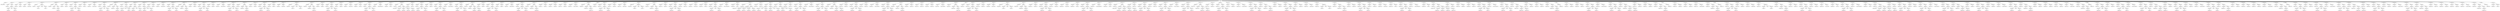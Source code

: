 digraph {
	ordering = out;
	ExpTemp445 -> "Temp445: T35";
	ExpTemp444 -> "Temp444: T191";
	ExpCall35 -> ExpTemp443;
	ExpCall35 -> ExpList35;
	ExpTemp443 -> "Temp443: T190";
	StatMove220 -> ExpTemp442;
	StatMove220 -> ExpCall35;
	ExpTemp442 -> "Temp442: T192";
	ExpConst92 -> "Value92: 44440000";
	ExpTemp441 -> "Temp441: T191";
	ExpTemp440 -> "Temp440: T190";
	ExpTemp439 -> "Temp439: T35";
	ExpTemp438 -> "Temp438: T192";
	ExpTemp437 -> "Temp437: T34";
	ExpList34 -> ExpTemp435;
	ExpCall34 -> ExpTemp434;
	ExpCall34 -> ExpList34;
	ExpTemp434 -> "Temp434: T186";
	StatMove215 -> ExpTemp433;
	StatMove215 -> ExpCall34;
	ExpTemp433 -> "Temp433: T188";
	ExpMem59 -> ExpBinary65;
	ExpConst91 -> "Value91: 12";
	ExpBinary65 -> ExpTemp432;
	ExpBinary65 -> Plus59;
	ExpBinary65 -> ExpConst91;
	ExpTemp432 -> "Temp432: $fp";
	ExpTemp431 -> "Temp431: T187";
	ExpTemp428 -> "Temp428: T188";
	ExpMem58 -> ExpBinary64;
	ExpConst90 -> "Value90: 20";
	ExpTemp427 -> "Temp427: $fp";
	ExpTemp425 -> "Temp425: T33";
	StatMove210 -> ExpTemp424;
	StatMove210 -> ExpTemp425;
	ExpTemp424 -> "Temp424: T185";
	ExpTemp423 -> "Temp423: T183";
	ExpTemp422 -> "Temp422: T182";
	ExpTemp421 -> "Temp421: T181";
	ExpMem57 -> ExpBinary63;
	ExpBinary63 -> ExpTemp419;
	ExpBinary63 -> Plus57;
	ExpBinary63 -> ExpConst89;
	ExpTemp419 -> "Temp419: $fp";
	ExpTemp418 -> "Temp418: T183";
	ExpName33 -> "Label34: List@Delete";
	StatMove207 -> ExpTemp417;
	StatMove207 -> ExpName33;
	ExpMem56 -> ExpBinary62;
	ExpBinary62 -> ExpTemp416;
	ExpBinary62 -> Plus56;
	ExpBinary62 -> ExpConst88;
	ExpTemp416 -> "Temp416: $fp";
	StatMove206 -> ExpTemp415;
	StatMove206 -> ExpMem56;
	ExpTemp415 -> "Temp415: T182";
	ExpTemp413 -> "Temp413: T184";
	ExpBinary61 -> ExpTemp412;
	ExpBinary61 -> Plus55;
	ExpBinary61 -> ExpConst87;
	ExpTemp412 -> "Temp412: $fp";
	ExpTemp414 -> "Temp414: T33";
	ExpTemp411 -> "Temp411: T185";
	StatExp6 -> ExpTemp410;
	ExpTemp410 -> "Temp410: T32";
	ExpTemp409 -> "Temp409: T179";
	StatMove203 -> ExpTemp407;
	StatMove203 -> ExpCall32;
	ExpTemp407 -> "Temp407: T180";
	ExpConst86 -> "Value86: 33300000";
	StatMove202 -> ExpTemp406;
	StatMove202 -> ExpConst86;
	ExpTemp406 -> "Temp406: T179";
	ExpTemp405 -> "Temp405: T178";
	ExpTemp404 -> "Temp404: T32";
	StatMove200 -> ExpTemp403;
	StatMove200 -> ExpTemp404;
	ExpTemp402 -> "Temp402: T31";
	StatMove199 -> ExpTemp401;
	StatMove199 -> ExpTemp402;
	ExpTemp401 -> "Temp401: T177";
	ExpList31 -> ExpTemp400;
	ExpTemp400 -> "Temp400: T175";
	ExpTemp399 -> "Temp399: T174";
	StatMove198 -> ExpTemp398;
	StatMove198 -> ExpCall31;
	ExpTemp398 -> "Temp398: T176";
	ExpMem54 -> ExpBinary60;
	StatMove208 -> ExpTemp418;
	StatMove208 -> ExpMem57;
	ExpConst85 -> "Value85: 12";
	ExpTemp397 -> "Temp397: $fp";
	StatMove197 -> ExpTemp396;
	StatMove197 -> ExpMem54;
	ExpTemp396 -> "Temp396: T175";
	ExpName31 -> "Label32: List@Print";
	ExpTemp395 -> "Temp395: T174";
	ExpTemp394 -> "Temp394: T31";
	ExpTemp393 -> "Temp393: T176";
	ExpBinary59 -> ExpTemp392;
	ExpBinary59 -> Plus53;
	ExpBinary59 -> ExpConst84;
	ExpTemp391 -> "Temp391: T177";
	ExpTemp390 -> "Temp390: T30";
	ExpTemp389 -> "Temp389: T173";
	ExpList30 -> ExpTemp387;
	ExpList30 -> ExpTemp388;
	ExpTemp387 -> "Temp387: T170";
	ExpCall30 -> ExpTemp386;
	ExpCall30 -> ExpList30;
	ExpConst83 -> "Value83: 8";
	ExpBinary58 -> ExpTemp384;
	ExpBinary58 -> Plus52;
	ExpBinary58 -> ExpConst83;
	ExpTemp384 -> "Temp384: $fp";
	ExpTemp383 -> "Temp383: T171";
	ExpName30 -> "Label31: List@Delete";
	ExpCall31 -> ExpTemp399;
	ExpCall31 -> ExpList31;
	StatMove190 -> ExpTemp382;
	StatMove190 -> ExpName30;
	ExpConst82 -> "Value82: 12";
	ExpBinary57 -> ExpTemp381;
	ExpBinary57 -> Plus51;
	ExpBinary57 -> ExpConst82;
	ExpTemp381 -> "Temp381: $fp";
	StatMove189 -> ExpTemp380;
	StatMove189 -> ExpMem51;
	ExpTemp380 -> "Temp380: T170";
	ExpTemp379 -> "Temp379: T30";
	StatMove188 -> ExpTemp378;
	StatMove188 -> ExpTemp379;
	ExpTemp378 -> "Temp378: T172";
	ExpConst81 -> "Value81: 12";
	ExpTemp377 -> "Temp377: $fp";
	StatMove187 -> ExpTemp376;
	StatMove187 -> ExpMem50;
	ExpTemp376 -> "Temp376: T173";
	ExpList29 -> ExpTemp374;
	ExpConst80 -> "Value80: 2220000";
	ExpName29 -> "Label30: print";
	ExpTemp370 -> "Temp370: T166";
	ExpTemp369 -> "Temp369: T29";
	ExpTemp368 -> "Temp368: T168";
	ExpTemp367 -> "Temp367: T28";
	StatMove182 -> ExpTemp366;
	StatMove182 -> ExpTemp367;
	ExpList28 -> ExpTemp365;
	ExpMem55 -> ExpBinary61;
	ExpCall28 -> ExpTemp364;
	ExpCall28 -> ExpList28;
	StatMove89 -> ExpTemp175;
	StatMove89 -> ExpCall13;
	ExpTemp132 -> "Temp132: T79";
	StatMove87 -> ExpTemp173;
	StatMove87 -> ExpName13;
	StatMove41 -> ExpTemp80;
	StatMove41 -> ExpTemp81;
	ExpTemp249 -> "Temp249: T19";
	ExpTemp420 -> "Temp420: T184";
	ExpTemp173 -> "Temp173: T95";
	ExpTemp172 -> "Temp172: T13";
	ExpTemp279 -> "Temp279: T20";
	ExpTemp171 -> "Temp171: T97";
	ExpTemp169 -> "Temp169: T94";
	StatMove168 -> ExpTemp333;
	StatMove168 -> ExpCall26;
	ExpTemp335 -> "Temp335: T151";
	ExpTemp166 -> "Temp166: T93";
	StatMove88 -> ExpTemp174;
	StatMove88 -> ExpConst40;
	StatMove181 -> ExpTemp363;
	StatMove181 -> ExpCall28;
	ExpMem12 -> ExpBinary14;
	ExpConst39 -> "Value39: 12";
	ExpBinary29 -> ExpTemp165;
	ExpBinary29 -> Plus26;
	ExpBinary29 -> ExpConst39;
	StatMove80 -> ExpTemp159;
	StatMove80 -> ExpMem25;
	ExpTemp158 -> "Temp158: T11";
	ExpList11 -> ExpTemp155;
	ExpList11 -> ExpTemp156;
	ExpTemp162 -> "Temp162: T12";
	ExpMem20 -> ExpBinary23;
	ExpCall11 -> ExpTemp154;
	ExpCall11 -> ExpList11;
	StatMove78 -> ExpTemp153;
	StatMove78 -> ExpCall11;
	ExpConst22 -> "Value22: 20";
	ExpTemp152 -> "Temp152: $fp";
	ExpTemp297 -> "Temp297: T140";
	StatMove77 -> ExpTemp151;
	StatMove77 -> ExpMem24;
	ExpTemp242 -> "Temp242: T118";
	ExpConst36 -> "Value36: 12";
	StatMove75 -> ExpTemp148;
	StatMove75 -> ExpMem23;
	StatMove74 -> ExpTemp146;
	StatMove74 -> ExpTemp147;
	ExpTemp57 -> "Temp57: T53";
	ExpMem9 -> ExpBinary10;
	ExpBinary25 -> ExpTemp145;
	ExpBinary25 -> Plus22;
	ExpBinary25 -> ExpConst35;
	ExpTemp263 -> "Temp263: T19";
	ExpConst34 -> "Value34: 28";
	ExpTemp436 -> "Temp436: T189";
	ExpMem14 -> ExpBinary16;
	StatMove122 -> ExpTemp241;
	StatMove122 -> ExpCall18;
	ExpTemp160 -> "Temp160: $fp";
	StatMove139 -> ExpTemp277;
	StatMove139 -> ExpName21;
	ExpConst69 -> "Value69: 4";
	ExpTemp326 -> "Temp326: T26";
	ExpConst84 -> "Value84: 20";
	ExpTemp138 -> "Temp138: T82";
	ExpTemp102 -> "Temp102: T69";
	ExpTemp137 -> "Temp137: T81";
	ExpTemp136 -> "Temp136: T80";
	ExpMem26 -> ExpBinary29;
	ExpCall10 -> ExpTemp135;
	ExpCall10 -> ExpList10;
	StatMove70 -> ExpTemp134;
	StatMove70 -> ExpCall10;
	StatMove105 -> ExpTemp208;
	StatMove105 -> ExpMem30;
	StatMove84 -> ExpTemp166;
	StatMove84 -> ExpCall12;
	StatMove91 -> ExpTemp181;
	StatMove91 -> ExpTemp182;
	ExpTemp134 -> "Temp134: T84";
	ExpConst52 -> "Value52: 20";
	ExpTemp142 -> "Temp142: $fp";
	ExpBinary34 -> ExpTemp209;
	ExpBinary34 -> Plus30;
	ExpBinary34 -> ExpConst49;
	StatMove95 -> ExpTemp188;
	StatMove95 -> ExpTemp189;
	StatMove69 -> ExpTemp133;
	StatMove69 -> ExpConst32;
	ExpTemp133 -> "Temp133: T83";
	StatMove68 -> ExpTemp132;
	StatMove68 -> ExpName10;
	ExpTemp5 -> "Temp5: T37";
	ExpTemp430 -> "Temp430: T186";
	ExpMem24 -> ExpBinary27;
	ExpTemp329 -> "Temp329: T151";
	ExpConst31 -> "Value31: 28";
	ExpConst30 -> "Value30: 39";
	ExpTemp128 -> "Temp128: T82";
	ExpTemp167 -> "Temp167: T91";
	ExpTemp127 -> "Temp127: T10";
	ExpTemp23 -> "Temp23: $fp";
	StatMove64 -> ExpTemp126;
	StatMove64 -> ExpTemp127;
	ExpList33 -> ExpTemp422;
	ExpList33 -> ExpTemp423;
	ExpCall29 -> ExpTemp373;
	ExpCall29 -> ExpList29;
	StatMove16 -> ExpTemp30;
	StatMove16 -> ExpMem6;
	ExpMem18 -> ExpBinary21;
	ExpTemp131 -> "Temp131: $fp";
	StatMove6 -> ExpTemp11;
	StatMove6 -> ExpMem1;
	StatMove63 -> ExpTemp124;
	StatMove63 -> ExpMem18;
	StatMove214 -> ExpTemp431;
	StatMove214 -> ExpMem59;
	StatMove133 -> ExpTemp264;
	StatMove133 -> ExpTemp265;
	ExpName11 -> "Label12: List@Insert";
	ExpTemp46 -> "Temp46: T49";
	ExpTemp124 -> "Temp124: T85";
	StatMove116 -> ExpTemp230;
	StatMove116 -> ExpCall17;
	StatMove175 -> ExpTemp350;
	StatMove175 -> ExpCall27;
	StatMove219 -> ExpTemp441;
	StatMove219 -> ExpConst92;
	ExpBinary17 -> ExpTemp94;
	ExpBinary17 -> Plus15;
	ExpBinary17 -> ExpConst22;
	StatMove1 -> ExpTemp2;
	StatMove1 -> ExpTemp3;
	ExpTemp385 -> "Temp385: T172";
	StatMove183 -> ExpTemp368;
	StatMove183 -> ExpTemp369;
	ExpTemp122 -> "Temp122: T78";
	ExpConst40 -> "Value40: 10000000";
	ExpTemp119 -> "Temp119: T77";
	StatMove60 -> ExpTemp118;
	StatMove60 -> ExpBinary20;
	ExpTemp159 -> "Temp159: T94";
	ExpBinary48 -> ExpConst68;
	ExpBinary48 -> Times5;
	ExpBinary48 -> ExpConst69;
	ExpTemp118 -> "Temp118: T76";
	ExpMem52 -> ExpBinary58;
	StatMove59 -> ExpTemp117;
	StatMove59 -> ExpName9;
	ExpTemp244 -> "Temp244: T121";
	ExpTemp117 -> "Temp117: T75";
	ExpMem3 -> ExpBinary4;
	ExpTemp245 -> "Temp245: T18";
	StatMove151 -> ExpTemp304;
	StatMove151 -> ExpTemp305;
	ExpTemp116 -> "Temp116: T9";
	ExpTemp375 -> "Temp375: T29";
	ExpTemp87 -> "Temp87: T66";
	StatMove157 -> ExpTemp316;
	StatMove157 -> ExpName25;
	ExpTemp115 -> "Temp115: T77";
	ExpMem17 -> ExpBinary19;
	ExpCall1 -> ExpTemp19;
	ExpCall1 -> ExpList1;
	StatMove126 -> ExpTemp250;
	StatMove126 -> ExpConst58;
	ExpBinary19 -> ExpTemp114;
	ExpBinary19 -> Plus17;
	ExpBinary19 -> ExpConst25;
	ExpTemp114 -> "Temp114: $fp";
	ExpTemp45 -> "Temp45: T48";
	StatMove57 -> ExpTemp113;
	StatMove57 -> ExpMem17;
	ExpTemp315 -> "Temp315: T25";
	StatMove213 -> ExpTemp430;
	StatMove213 -> ExpName34;
	ExpTemp113 -> "Temp113: T78";
	ExpTemp92 -> "Temp92: T6";
	ExpTemp111 -> "Temp111: T73";
	ExpCall8 -> ExpTemp110;
	ExpCall8 -> ExpList8;
	ExpTemp429 -> "Temp429: T34";
	ExpTemp54 -> "Temp54: T53";
	ExpName9 -> "Label10: malloc";
	StatMove10 -> ExpTemp18;
	StatMove10 -> ExpCall1;
	ExpTemp110 -> "Temp110: T72";
	StatMove56 -> ExpTemp109;
	StatMove56 -> ExpCall8;
	StatMove53 -> ExpTemp105;
	StatMove53 -> ExpTemp106;
	StatMove52 -> ExpTemp103;
	StatMove52 -> ExpTemp104;
	ExpCall7 -> ExpTemp101;
	ExpCall7 -> ExpList7;
	ExpConst25 -> "Value25: 28";
	ExpConst38 -> "Value38: 20";
	ExpTemp101 -> "Temp101: T68";
	ExpTemp281 -> "Temp281: T133";
	ExpMem21 -> ExpBinary24;
	StatMove154 -> ExpTemp308;
	StatMove154 -> ExpCall24;
	ExpConst23 -> "Value23: 12";
	ExpTemp98 -> "Temp98: T69";
	ExpName7 -> "Label8: List@Print";
	StatMove49 -> ExpTemp97;
	StatMove49 -> ExpName7;
	ExpName6 -> "Label7: List@Insert";
	ExpCall4 -> ExpTemp56;
	ExpCall4 -> ExpList4;
	StatExp2 -> ExpTemp283;
	ExpTemp95 -> "Temp95: T70";
	ExpTemp51 -> "Temp51: T54";
	ExpTemp373 -> "Temp373: T166";
	ExpTemp39 -> "Temp39: T50";
	StatMove38 -> ExpTemp70;
	StatMove38 -> ExpCall5;
	ExpMem15 -> ExpBinary17;
	StatMove47 -> ExpTemp93;
	StatMove47 -> ExpMem15;
	ExpTemp388 -> "Temp388: T171";
	StatMove46 -> ExpTemp91;
	StatMove46 -> ExpTemp92;
	ExpMem41 -> ExpBinary46;
	ExpTemp104 -> "Temp104: T7";
	ExpTemp154 -> "Temp154: T86";
	StatMove107 -> ExpTemp212;
	StatMove107 -> ExpMem31;
	ExpTemp91 -> "Temp91: T67";
	StatMove66 -> ExpTemp129;
	StatMove66 -> ExpConst30;
	StatMove195 -> ExpTemp393;
	StatMove195 -> ExpTemp394;
	ExpTemp103 -> "Temp103: T71";
	ExpCall6 -> ExpTemp88;
	ExpCall6 -> ExpList6;
	ExpTemp88 -> "Temp88: T63";
	ExpBinary16 -> ExpTemp86;
	ExpBinary16 -> Plus14;
	ExpBinary16 -> ExpConst21;
	ExpTemp53 -> "Temp53: T52";
	ExpList12 -> ExpTemp168;
	ExpTemp278 -> "Temp278: T134";
	ExpConst67 -> "Value67: 28";
	ExpTemp85 -> "Temp85: T65";
	StatMove43 -> ExpTemp84;
	StatMove43 -> ExpName6;
	ExpTemp146 -> "Temp146: T89";
	ExpTemp84 -> "Temp84: T63";
	ExpBinary52 -> ExpTemp346;
	ExpBinary52 -> Plus46;
	ExpBinary52 -> ExpConst76;
	ExpTemp157 -> "Temp157: T90";
	ExpTemp38 -> "Temp38: $fp";
	ExpTemp69 -> "Temp69: T60";
	ExpConst88 -> "Value88: 12";
	StatMove97 -> ExpTemp192;
	StatMove97 -> ExpTemp193;
	ExpTemp1 -> "Temp1: $fp";
	ExpBinary4 -> ExpTemp23;
	ExpBinary4 -> Plus3;
	ExpBinary4 -> ExpConst5;
	ExpBinary51 -> ExpTemp342;
	ExpBinary51 -> Plus45;
	ExpBinary51 -> ExpConst75;
	ExpBinary11 -> ExpConst12;
	ExpBinary11 -> Times1;
	ExpBinary11 -> ExpConst13;
	ExpTemp9 -> "Temp9: T39";
	ExpTemp295 -> "Temp295: T137";
	StatMove177 -> ExpTemp356;
	StatMove177 -> ExpMem48;
	ExpTemp164 -> "Temp164: T92";
	StatMove29 -> ExpTemp55;
	StatMove29 -> ExpCall4;
	ExpCall12 -> ExpTemp167;
	ExpCall12 -> ExpList12;
	StatMove17 -> ExpTemp32;
	StatMove17 -> ExpCall2;
	ExpConst21 -> "Value21: 28";
	ExpTemp22 -> "Temp22: T1";
	ExpTemp354 -> "Temp354: T161";
	ExpTemp49 -> "Temp49: T55";
	ExpTemp300 -> "Temp300: T142";
	ExpName2 -> "Label3: List@Init";
	ExpTemp29 -> "Temp29: T44";
	ExpTemp89 -> "Temp89: T64";
	ExpList4 -> ExpTemp57;
	ExpCall9 -> ExpTemp120;
	ExpCall9 -> ExpList9;
	ExpTemp47 -> "Temp47: T51";
	ExpTemp26 -> "Temp26: $fp";
	ExpConst70 -> "Value70: 20";
	StatMove13 -> ExpTemp25;
	StatMove13 -> ExpMem5;
	ExpMem50 -> ExpBinary56;
	ExpTemp125 -> "Temp125: $fp";
	ExpMem49 -> ExpBinary55;
	StatMove27 -> ExpTemp53;
	StatMove27 -> ExpName4;
	StatMove18 -> ExpTemp35;
	StatMove18 -> ExpTemp36;
	ExpTemp121 -> "Temp121: T76";
	StatMove37 -> ExpTemp69;
	StatMove37 -> ExpConst18;
	ExpTemp408 -> "Temp408: T178";
	ExpTemp126 -> "Temp126: T84";
	ExpTemp20 -> "Temp20: T41";
	ExpTemp81 -> "Temp81: T6";
	ExpConst76 -> "Value76: 12";
	ExpConst8 -> "Value8: 12";
	ExpBinary15 -> ExpTemp83;
	ExpBinary15 -> Plus13;
	ExpBinary15 -> ExpConst20;
	ExpConst79 -> "Value79: 12";
	StatMove90 -> ExpTemp179;
	StatMove90 -> ExpMem27;
	ExpTemp36 -> "Temp36: T2";
	ExpMem0 -> ExpBinary0;
	StatMove146 -> ExpTemp291;
	StatMove146 -> ExpMem41;
	ExpName10 -> "Label11: Element@Init";
	StatMove62 -> ExpTemp122;
	StatMove62 -> ExpTemp123;
	ExpTemp155 -> "Temp155: T87";
	ExpTemp99 -> "Temp99: $fp";
	ExpTemp304 -> "Temp304: T145";
	StatMove3 -> ExpTemp5;
	StatMove3 -> ExpBinary1;
	ExpTemp382 -> "Temp382: T169";
	ExpBinary2 -> ExpTemp12;
	ExpBinary2 -> Plus1;
	ExpBinary2 -> ExpConst3;
	ExpTemp72 -> "Temp72: T57";
	ExpBinary60 -> ExpTemp397;
	ExpBinary60 -> Plus54;
	ExpBinary60 -> ExpConst85;
	ExpTemp238 -> "Temp238: T18";
	ExpTemp11 -> "Temp11: T43";
	StatMove184 -> ExpTemp370;
	StatMove184 -> ExpName29;
	ExpList8 -> ExpTemp111;
	ExpTemp226 -> "Temp226: T17";
	StatMove15 -> ExpTemp29;
	StatMove15 -> ExpName2;
	ExpBinary41 -> ExpTemp247;
	ExpBinary41 -> Plus36;
	ExpBinary41 -> ExpConst57;
	ExpTemp75 -> "Temp75: T60";
	ExpConst33 -> "Value33: 8";
	ExpTemp6 -> "Temp6: T38";
	ExpTemp168 -> "Temp168: T92";
	StatMove82 -> ExpTemp163;
	StatMove82 -> ExpName12;
	ExpConst19 -> "Value19: 12";
	ExpBinary6 -> ExpTemp26;
	ExpBinary6 -> Plus5;
	ExpBinary6 -> ExpConst7;
	ExpTemp4 -> "Temp4: T36";
	StatMove65 -> ExpTemp128;
	StatMove65 -> ExpConst29;
	StatMove109 -> ExpTemp215;
	StatMove109 -> ExpMem32;
	StatMove7 -> ExpTemp13;
	StatMove7 -> ExpTemp14;
	StatMove83 -> ExpTemp164;
	StatMove83 -> ExpMem26;
	ExpTemp7 -> "Temp7: T36";
	ExpTemp43 -> "Temp43: $fp";
	ExpTemp243 -> "Temp243: T119";
	ExpBinary23 -> ExpTemp142;
	ExpBinary23 -> Plus20;
	ExpBinary23 -> ExpConst33;
	StatMove76 -> ExpTemp150;
	StatMove76 -> ExpName11;
	ExpTemp316 -> "Temp316: T146";
	StatList0 -> StatLabel0;
	StatList0 -> StatMove0;
	StatList0 -> StatMove1;
	StatList0 -> StatMove2;
	StatList0 -> StatMove3;
	StatList0 -> StatMove4;
	StatList0 -> StatMove5;
	StatList0 -> StatMove6;
	StatList0 -> StatMove7;
	StatList0 -> StatMove8;
	StatList0 -> StatMove9;
	StatList0 -> StatMove10;
	StatList0 -> StatMove11;
	StatList0 -> StatMove12;
	StatList0 -> StatMove13;
	StatList0 -> StatMove14;
	StatList0 -> StatMove15;
	StatList0 -> StatMove16;
	StatList0 -> StatMove17;
	StatList0 -> StatMove18;
	StatList0 -> StatMove19;
	StatList0 -> StatMove20;
	StatList0 -> StatMove21;
	StatList0 -> StatMove22;
	StatList0 -> StatMove23;
	StatList0 -> StatMove24;
	StatList0 -> StatMove25;
	StatList0 -> StatMove26;
	StatList0 -> StatMove27;
	StatList0 -> StatMove28;
	StatList0 -> StatMove29;
	StatList0 -> StatMove30;
	StatList0 -> StatMove31;
	StatList0 -> StatMove32;
	StatList0 -> StatMove33;
	StatList0 -> StatMove34;
	StatList0 -> StatMove35;
	StatList0 -> StatMove36;
	StatList0 -> StatMove37;
	StatList0 -> StatMove38;
	StatList0 -> StatMove39;
	StatList0 -> StatMove40;
	StatList0 -> StatMove41;
	StatList0 -> StatMove42;
	StatList0 -> StatMove43;
	StatList0 -> StatMove44;
	StatList0 -> StatMove45;
	StatList0 -> StatMove46;
	StatList0 -> StatMove47;
	StatList0 -> StatMove48;
	StatList0 -> StatMove49;
	StatList0 -> StatMove50;
	StatList0 -> StatMove51;
	StatList0 -> StatMove52;
	StatList0 -> StatMove53;
	StatList0 -> StatMove54;
	StatList0 -> StatMove55;
	StatList0 -> StatMove56;
	StatList0 -> StatExp0;
	StatList0 -> StatMove57;
	StatList0 -> StatMove58;
	StatList0 -> StatMove59;
	StatList0 -> StatMove60;
	StatList0 -> StatMove61;
	StatList0 -> StatMove62;
	StatList0 -> StatMove63;
	StatList0 -> StatMove64;
	StatList0 -> StatMove65;
	StatList0 -> StatMove66;
	StatList0 -> StatMove67;
	StatList0 -> StatMove68;
	StatList0 -> StatMove69;
	StatList0 -> StatMove70;
	StatList0 -> StatMove71;
	StatList0 -> StatMove72;
	StatList0 -> StatMove73;
	StatList0 -> StatMove74;
	StatList0 -> StatMove75;
	StatList0 -> StatMove76;
	StatList0 -> StatMove77;
	StatList0 -> StatMove78;
	StatList0 -> StatMove79;
	StatList0 -> StatMove80;
	StatList0 -> StatMove81;
	StatList0 -> StatMove82;
	StatList0 -> StatMove83;
	StatList0 -> StatMove84;
	StatList0 -> StatMove85;
	StatList0 -> StatMove86;
	StatList0 -> StatMove87;
	StatList0 -> StatMove88;
	StatList0 -> StatMove89;
	StatList0 -> StatExp1;
	StatList0 -> StatMove90;
	StatList0 -> StatMove91;
	StatList0 -> StatMove92;
	StatList0 -> StatMove93;
	StatList0 -> StatMove94;
	StatList0 -> StatMove95;
	StatList0 -> StatMove96;
	StatList0 -> StatMove97;
	StatList0 -> StatMove98;
	StatList0 -> StatMove99;
	StatList0 -> StatMove100;
	StatList0 -> StatMove101;
	StatList0 -> StatMove102;
	StatList0 -> StatMove103;
	StatList0 -> StatMove104;
	StatList0 -> StatMove105;
	StatList0 -> StatMove106;
	StatList0 -> StatMove107;
	StatList0 -> StatMove108;
	StatList0 -> StatMove109;
	StatList0 -> StatMove110;
	StatList0 -> StatMove111;
	StatList0 -> StatMove112;
	StatList0 -> StatMove113;
	StatList0 -> StatMove114;
	StatList0 -> StatMove115;
	StatList0 -> StatMove116;
	StatList0 -> StatMove117;
	StatList0 -> StatMove118;
	StatList0 -> StatMove119;
	StatList0 -> StatMove120;
	StatList0 -> StatMove121;
	StatList0 -> StatMove122;
	StatList0 -> StatMove123;
	StatList0 -> StatMove124;
	StatList0 -> StatMove125;
	StatList0 -> StatMove126;
	StatList0 -> StatMove127;
	StatList0 -> StatMove128;
	StatList0 -> StatMove129;
	StatList0 -> StatMove130;
	StatList0 -> StatMove131;
	StatList0 -> StatMove132;
	StatList0 -> StatMove133;
	StatList0 -> StatMove134;
	StatList0 -> StatMove135;
	StatList0 -> StatMove136;
	StatList0 -> StatMove137;
	StatList0 -> StatMove138;
	StatList0 -> StatMove139;
	StatList0 -> StatMove140;
	StatList0 -> StatMove141;
	StatList0 -> StatExp2;
	StatList0 -> StatMove142;
	StatList0 -> StatMove143;
	StatList0 -> StatMove144;
	StatList0 -> StatMove145;
	StatList0 -> StatMove146;
	StatList0 -> StatMove147;
	StatList0 -> StatMove148;
	StatList0 -> StatMove149;
	StatList0 -> StatMove150;
	StatList0 -> StatExp3;
	StatList0 -> StatMove151;
	StatList0 -> StatMove152;
	StatList0 -> StatMove153;
	StatList0 -> StatMove154;
	StatList0 -> StatExp4;
	StatList0 -> StatMove155;
	StatList0 -> StatMove156;
	StatList0 -> StatMove157;
	StatList0 -> StatMove158;
	StatList0 -> StatMove159;
	StatList0 -> StatMove160;
	StatList0 -> StatMove161;
	StatList0 -> StatMove162;
	StatList0 -> StatMove163;
	StatList0 -> StatMove164;
	StatList0 -> StatMove165;
	StatList0 -> StatMove166;
	StatList0 -> StatMove167;
	StatList0 -> StatMove168;
	StatList0 -> StatMove169;
	StatList0 -> StatMove170;
	StatList0 -> StatMove171;
	StatList0 -> StatMove172;
	StatList0 -> StatMove173;
	StatList0 -> StatMove174;
	StatList0 -> StatMove175;
	StatList0 -> StatMove176;
	StatList0 -> StatMove177;
	StatList0 -> StatMove178;
	StatList0 -> StatMove179;
	StatList0 -> StatMove180;
	StatList0 -> StatMove181;
	StatList0 -> StatMove182;
	StatList0 -> StatMove183;
	StatList0 -> StatMove184;
	StatList0 -> StatMove185;
	StatList0 -> StatMove186;
	StatList0 -> StatExp5;
	StatList0 -> StatMove187;
	StatList0 -> StatMove188;
	StatList0 -> StatMove189;
	StatList0 -> StatMove190;
	StatList0 -> StatMove191;
	StatList0 -> StatMove192;
	StatList0 -> StatMove193;
	StatList0 -> StatMove194;
	StatList0 -> StatMove195;
	StatList0 -> StatMove196;
	StatList0 -> StatMove197;
	StatList0 -> StatMove198;
	StatList0 -> StatMove199;
	StatList0 -> StatMove200;
	StatList0 -> StatMove201;
	StatList0 -> StatMove202;
	StatList0 -> StatMove203;
	StatList0 -> StatExp6;
	StatList0 -> StatMove204;
	StatList0 -> StatMove205;
	StatList0 -> StatMove206;
	StatList0 -> StatMove207;
	StatList0 -> StatMove208;
	StatList0 -> StatMove209;
	StatList0 -> StatMove210;
	StatList0 -> StatMove211;
	StatList0 -> StatMove212;
	StatList0 -> StatMove213;
	StatList0 -> StatMove214;
	StatList0 -> StatMove215;
	StatList0 -> StatMove216;
	StatList0 -> StatMove217;
	StatList0 -> StatMove218;
	StatList0 -> StatMove219;
	StatList0 -> StatMove220;
	StatList0 -> StatExp7;
	StatList0 -> StatMove221;
	StatMove98 -> ExpTemp194;
	StatMove98 -> ExpConst45;
	ExpConst11 -> "Value11: 28";
	ExpTemp289 -> "Temp289: $fp";
	StatMove123 -> ExpTemp244;
	StatMove123 -> ExpTemp245;
	StatMove0 -> ExpTemp0;
	StatMove0 -> ExpMem0;
	ExpName19 -> "Label20: Element@Init";
	ExpTemp265 -> "Temp265: T21";
	ExpBinary22 -> ExpTemp131;
	ExpBinary22 -> Plus19;
	ExpBinary22 -> ExpConst31;
	ExpMem44 -> ExpBinary50;
	ExpTemp33 -> "Temp33: T44";
	ExpMem2 -> ExpBinary3;
	ExpConst0 -> "Value0: 16";
	StatMove186 -> ExpTemp372;
	StatMove186 -> ExpCall29;
	ExpName8 -> "Label9: print";
	ExpTemp178 -> "Temp178: T13";
	ExpTemp205 -> "Temp205: T106";
	ExpTemp203 -> "Temp203: T104";
	ExpTemp211 -> "Temp211: T16";
	ExpName17 -> "Label18: List@Print";
	ExpTemp229 -> "Temp229: $fp";
	StatMove205 -> ExpTemp413;
	StatMove205 -> ExpTemp414;
	ExpMem45 -> ExpBinary51;
	ExpTemp151 -> "Temp151: T88";
	ExpBinary13 -> ExpTemp67;
	ExpBinary13 -> Plus11;
	ExpBinary13 -> ExpConst17;
	ExpTemp2 -> "Temp2: T38";
	ExpTemp10 -> "Temp10: T0";
	ExpTemp149 -> "Temp149: $fp";
	ExpMem10 -> ExpBinary12;
	ExpTemp235 -> "Temp235: T121";
	ExpBinary1 -> ExpConst1;
	ExpBinary1 -> Times0;
	ExpBinary1 -> ExpConst2;
	ExpTemp446 -> "Temp446: $rv";
	ExpTemp32 -> "Temp32: T46";
	ExpCall33 -> ExpTemp421;
	ExpCall33 -> ExpList33;
	ExpTemp145 -> "Temp145: $fp";
	ExpTemp358 -> "Temp358: T164";
	StatMove31 -> ExpTemp60;
	StatMove31 -> ExpMem10;
	ExpConst1 -> "Value1: 3";
	StatMove4 -> ExpTemp6;
	StatMove4 -> ExpCall0;
	ExpMem53 -> ExpBinary59;
	ExpTemp204 -> "Temp204: T105";
	ExpConst5 -> "Value5: 12";
	StatMove55 -> ExpTemp108;
	StatMove55 -> ExpConst24;
	ExpTemp313 -> "Temp313: $fp";
	ExpBinary27 -> ExpTemp152;
	ExpBinary27 -> Plus24;
	ExpBinary27 -> ExpConst37;
	ExpTemp188 -> "Temp188: T101";
	ExpTemp330 -> "Temp330: $fp";
	ExpTemp314 -> "Temp314: T148";
	ExpList23 -> ExpTemp302;
	ExpBinary9 -> ExpTemp43;
	ExpBinary9 -> Plus8;
	ExpBinary9 -> ExpConst10;
	ExpTemp130 -> "Temp130: T80";
	ExpConst61 -> "Value61: 0";
	ExpConst28 -> "Value28: 20";
	ExpTemp109 -> "Temp109: T74";
	StatMove193 -> ExpTemp389;
	StatMove193 -> ExpTemp390;
	ExpTemp18 -> "Temp18: T42";
	ExpTemp8 -> "Temp8: T37";
	StatMove14 -> ExpTemp27;
	StatMove14 -> ExpTemp28;
	StatMove191 -> ExpTemp383;
	StatMove191 -> ExpMem52;
	ExpCall0 -> ExpTemp7;
	ExpCall0 -> ExpList0;
	ExpConst7 -> "Value7: 20";
	ExpTemp19 -> "Temp19: T40";
	ExpTemp83 -> "Temp83: $fp";
	ExpTemp364 -> "Temp364: T162";
	ExpTemp161 -> "Temp161: T93";
	ExpTemp214 -> "Temp214: T109";
	ExpTemp12 -> "Temp12: $fp";
	ExpList22 -> ExpTemp295;
	ExpList22 -> ExpTemp296;
	ExpTemp221 -> "Temp221: T113";
	ExpName32 -> "Label33: print";
	ExpTemp35 -> "Temp35: T47";
	StatMove23 -> ExpTemp44;
	StatMove23 -> ExpCall3;
	ExpTemp435 -> "Temp435: T187";
	ExpTemp236 -> "Temp236: $fp";
	StatMove45 -> ExpTemp87;
	StatMove45 -> ExpCall6;
	ExpBinary30 -> ExpTemp180;
	ExpBinary30 -> Plus27;
	ExpBinary30 -> ExpConst41;
	StatMove140 -> ExpTemp278;
	StatMove140 -> ExpTemp279;
	ExpList0 -> ExpTemp8;
	StatMove217 -> ExpTemp438;
	StatMove217 -> ExpTemp439;
	ExpTemp62 -> "Temp62: T61";
	ExpTemp248 -> "Temp248: T127";
	ExpTemp14 -> "Temp14: T1";
	StatMove221 -> ExpTemp446;
	StatMove221 -> ExpConst93;
	ExpTemp417 -> "Temp417: T181";
	ExpTemp76 -> "Temp76: T62";
	ExpList35 -> ExpTemp444;
	ExpBinary18 -> ExpTemp99;
	ExpBinary18 -> Plus16;
	ExpBinary18 -> ExpConst23;
	ExpTemp209 -> "Temp209: $fp";
	ExpTemp259 -> "Temp259: T124";
	ExpBinary43 -> ExpTemp269;
	ExpBinary43 -> Plus38;
	ExpBinary43 -> ExpConst62;
	StatMove147 -> ExpTemp293;
	StatMove147 -> ExpCall22;
	ExpTemp94 -> "Temp94: $fp";
	ExpCall26 -> ExpTemp334;
	ExpCall26 -> ExpList26;
	ExpTemp73 -> "Temp73: T58";
	StatMove192 -> ExpTemp385;
	StatMove192 -> ExpCall30;
	ExpConst10 -> "Value10: 12";
	ExpTemp190 -> "Temp190: T108";
	StatMove212 -> ExpTemp428;
	StatMove212 -> ExpTemp429;
	ExpMem46 -> ExpBinary52;
	ExpTemp86 -> "Temp86: $fp";
	ExpTemp79 -> "Temp79: $fp";
	ExpMem22 -> ExpBinary25;
	ExpMem5 -> ExpBinary6;
	ExpMem16 -> ExpBinary18;
	ExpTemp30 -> "Temp30: T45";
	ExpTemp17 -> "Temp17: $fp";
	ExpConst3 -> "Value3: 20";
	ExpList2 -> ExpTemp34;
	ExpConst14 -> "Value14: 20";
	ExpTemp283 -> "Temp283: T21";
	ExpBinary49 -> ExpTemp324;
	ExpBinary49 -> Plus43;
	ExpBinary49 -> ExpConst70;
	ExpTemp58 -> "Temp58: T55";
	StatMove108 -> ExpTemp214;
	StatMove108 -> ExpName16;
	ExpMem1 -> ExpBinary2;
	ExpConst42 -> "Value42: 3";
	StatMove9 -> ExpTemp16;
	StatMove9 -> ExpMem2;
	ExpTemp48 -> "Temp48: T3";
	ExpConst65 -> "Value65: 24";
	ExpTemp339 -> "Temp339: T156";
	StatMove26 -> ExpTemp51;
	StatMove26 -> ExpTemp52;
	ExpTemp13 -> "Temp13: T42";
	ExpConst49 -> "Value49: 12";
	ExpTemp139 -> "Temp139: T83";
	ExpTemp77 -> "Temp77: T5";
	ExpTemp175 -> "Temp175: T97";
	ExpName13 -> "Label14: print";
	StatMove171 -> ExpTemp343;
	StatMove171 -> ExpTemp344;
	ExpMem35 -> ExpBinary39;
	StatMove48 -> ExpTemp95;
	StatMove48 -> ExpTemp96;
	ExpTemp183 -> "Temp183: T98";
	StatMove24 -> ExpTemp47;
	StatMove24 -> ExpTemp48;
	ExpTemp106 -> "Temp106: T8";
	ExpTemp15 -> "Temp15: T40";
	ExpTemp16 -> "Temp16: T41";
	StatMove185 -> ExpTemp371;
	StatMove185 -> ExpConst80;
	ExpMem30 -> ExpBinary34;
	ExpTemp372 -> "Temp372: T168";
	ExpBinary20 -> ExpConst26;
	ExpBinary20 -> Times2;
	ExpBinary20 -> ExpConst27;
	ExpTemp28 -> "Temp28: T2";
	StatMove79 -> ExpTemp157;
	StatMove79 -> ExpTemp158;
	ExpName1 -> "Label2: List@Init";
	ExpTemp156 -> "Temp156: T88";
	ExpCall2 -> ExpTemp33;
	ExpCall2 -> ExpList2;
	ExpConst62 -> "Value62: 12";
	ExpList7 -> ExpTemp102;
	StatMove164 -> ExpTemp328;
	StatMove164 -> ExpConst72;
	ExpConst2 -> "Value2: 4";
	StatMove12 -> ExpMem3;
	StatMove12 -> ExpMem4;
	ExpTemp347 -> "Temp347: T157";
	ExpTemp210 -> "Temp210: T112";
	StatMove20 -> ExpTemp39;
	StatMove20 -> ExpTemp40;
	ExpTemp287 -> "Temp287: T22";
	ExpTemp257 -> "Temp257: T122";
	StatMove36 -> ExpTemp68;
	StatMove36 -> ExpName5;
	ExpTemp80 -> "Temp80: T66";
	ExpTemp302 -> "Temp302: T141";
	StatMove21 -> ExpTemp41;
	StatMove21 -> ExpName3;
	ExpList6 -> ExpTemp89;
	ExpList6 -> ExpTemp90;
	ExpName3 -> "Label4: List@Print";
	StatMove71 -> ExpTemp140;
	StatMove71 -> ExpTemp141;
	ExpMem13 -> ExpBinary15;
	StatMove28 -> ExpTemp54;
	StatMove28 -> ExpBinary11;
	ExpConst27 -> "Value27: 4";
	StatMove2 -> ExpTemp4;
	StatMove2 -> ExpName0;
	ExpTemp78 -> "Temp78: T67";
	ExpTemp42 -> "Temp42: T49";
	ExpTemp31 -> "Temp31: $fp";
	StatMove25 -> ExpTemp49;
	StatMove25 -> ExpMem9;
	ExpTemp230 -> "Temp230: T116";
	ExpTemp365 -> "Temp365: T163";
	StatMove11 -> ExpTemp21;
	StatMove11 -> ExpTemp22;
	StatMove166 -> ExpTemp331;
	StatMove166 -> ExpName26;
	ExpMem37 -> ExpBinary42;
	ExpTemp336 -> "Temp336: T152";
	ExpBinary56 -> ExpTemp377;
	ExpBinary56 -> Plus50;
	ExpBinary56 -> ExpConst81;
	ExpConst29 -> "Value29: 42000";
	ExpCall3 -> ExpTemp45;
	ExpCall3 -> ExpList3;
	ExpTemp60 -> "Temp60: T62";
	StatMove100 -> ExpTemp196;
	StatMove100 -> ExpMem29;
	ExpList3 -> ExpTemp46;
	StatMove44 -> ExpTemp85;
	StatMove44 -> ExpMem14;
	ExpTemp68 -> "Temp68: T56";
	ExpTemp185 -> "Temp185: T100";
	ExpTemp191 -> "Temp191: $fp";
	ExpBinary26 -> ExpTemp149;
	ExpBinary26 -> Plus23;
	ExpBinary26 -> ExpConst36;
	ExpConst68 -> "Value68: 3";
	ExpTemp201 -> "Temp201: T102";
	StatMove156 -> ExpTemp314;
	StatMove156 -> ExpTemp315;
	StatMove35 -> ExpTemp66;
	StatMove35 -> ExpMem11;
	StatMove211 -> ExpTemp426;
	StatMove211 -> ExpMem58;
	ExpBinary10 -> ExpTemp50;
	ExpBinary10 -> Plus9;
	ExpBinary10 -> ExpConst11;
	StatMove30 -> ExpTemp58;
	StatMove30 -> ExpTemp59;
	ExpTemp350 -> "Temp350: T160";
	ExpConst89 -> "Value89: 28";
	ExpMem6 -> ExpBinary7;
	ExpTemp274 -> "Temp274: T129";
	ExpConst16 -> "Value16: 25";
	ExpTemp260 -> "Temp260: T125";
	ExpTemp153 -> "Temp153: T89";
	StatMove155 -> ExpTemp312;
	StatMove155 -> ExpMem42;
	StatMove86 -> ExpTemp171;
	StatMove86 -> ExpTemp172;
	ExpMem7 -> ExpBinary8;
	ExpConst13 -> "Value13: 4";
	ExpName15 -> "Label16: Element@Init";
	ExpBinary21 -> ExpTemp125;
	ExpBinary21 -> Plus18;
	ExpBinary21 -> ExpConst28;
	ExpConst54 -> "Value54: 24";
	ExpList9 -> ExpTemp121;
	ExpTemp239 -> "Temp239: T118";
	ExpTemp55 -> "Temp55: T54";
	StatMove173 -> ExpTemp347;
	StatMove173 -> ExpName27;
	StatMove40 -> ExpTemp78;
	StatMove40 -> ExpMem12;
	ExpTemp294 -> "Temp294: T136";
	ExpTemp56 -> "Temp56: T52";
	ExpTemp366 -> "Temp366: T165";
	StatMove85 -> ExpTemp169;
	StatMove85 -> ExpTemp170;
	ExpTemp291 -> "Temp291: T138";
	ExpBinary3 -> ExpTemp17;
	ExpBinary3 -> Plus2;
	ExpBinary3 -> ExpConst4;
	StatMove174 -> ExpTemp348;
	StatMove174 -> ExpMem47;
	ExpTemp233 -> "Temp233: T117";
	ExpTemp371 -> "Temp371: T167";
	ExpTemp67 -> "Temp67: $fp";
	StatMove19 -> ExpTemp37;
	StatMove19 -> ExpMem7;
	ExpTemp0 -> "Temp0: T39";
	ExpBinary36 -> ExpTemp216;
	ExpBinary36 -> Plus32;
	ExpBinary36 -> ExpConst51;
	ExpTemp269 -> "Temp269: $fp";
	ExpTemp61 -> "Temp61: $fp";
	ExpTemp135 -> "Temp135: T79";
	ExpBinary12 -> ExpTemp61;
	ExpBinary12 -> Plus10;
	ExpBinary12 -> ExpConst14;
	StatMove102 -> ExpTemp199;
	StatMove102 -> ExpConst48;
	ExpName5 -> "Label6: Element@Init";
	ExpConst26 -> "Value26: 3";
	ExpTemp275 -> "Temp275: T130";
	ExpConst18 -> "Value18: 0";
	ExpName21 -> "Label22: print";
	ExpTemp120 -> "Temp120: T75";
	StatMove101 -> ExpTemp198;
	StatMove101 -> ExpName15;
	ExpCall18 -> ExpTemp242;
	ExpCall18 -> ExpList18;
	ExpTemp258 -> "Temp258: T123";
	ExpConst9 -> "Value9: 20";
	ExpList10 -> ExpTemp136;
	ExpList10 -> ExpTemp137;
	ExpList10 -> ExpTemp138;
	ExpList10 -> ExpTemp139;
	ExpBinary31 -> ExpConst42;
	ExpBinary31 -> Times3;
	ExpBinary31 -> ExpConst43;
	ExpCall32 -> ExpTemp408;
	ExpCall32 -> ExpList32;
	StatMove22 -> ExpTemp42;
	StatMove22 -> ExpMem8;
	ExpTemp64 -> "Temp64: T59";
	StatMove204 -> ExpTemp411;
	StatMove204 -> ExpMem55;
	StatMove33 -> ExpTemp64;
	StatMove33 -> ExpConst15;
	StatMove160 -> ExpTemp321;
	StatMove160 -> ExpTemp322;
	ExpConst53 -> "Value53: 12";
	ExpConst15 -> "Value15: 37000";
	ExpBinary64 -> ExpTemp427;
	ExpBinary64 -> Plus58;
	ExpBinary64 -> ExpConst90;
	ExpTemp129 -> "Temp129: T81";
	ExpTemp74 -> "Temp74: T59";
	StatMove34 -> ExpTemp65;
	StatMove34 -> ExpConst16;
	StatMove170 -> ExpTemp341;
	StatMove170 -> ExpMem45;
	ExpTemp174 -> "Temp174: T96";
	ExpTemp66 -> "Temp66: T57";
	StatMove51 -> ExpTemp100;
	StatMove51 -> ExpCall7;
	ExpTemp3 -> "Temp3: T0";
	ExpConst17 -> "Value17: 28";
	ExpTemp70 -> "Temp70: T61";
	ExpBinary0 -> ExpTemp1;
	ExpBinary0 -> Plus0;
	ExpBinary0 -> ExpConst0;
	ExpTemp147 -> "Temp147: T11";
	ExpTemp105 -> "Temp105: T74";
	ExpTemp321 -> "Temp321: T149";
	ExpName12 -> "Label13: List@Print";
	ExpTemp107 -> "Temp107: T72";
	ExpMem51 -> ExpBinary57;
	StatMove150 -> ExpTemp300;
	StatMove150 -> ExpCall23;
	ExpCall5 -> ExpTemp71;
	ExpCall5 -> ExpList5;
	StatMove121 -> ExpTemp240;
	StatMove121 -> ExpBinary40;
	StatMove81 -> ExpTemp161;
	StatMove81 -> ExpTemp162;
	ExpTemp24 -> "Temp24: $fp";
	ExpList5 -> ExpTemp72;
	ExpList5 -> ExpTemp73;
	ExpList5 -> ExpTemp74;
	ExpList5 -> ExpTemp75;
	StatMove111 -> ExpTemp221;
	StatMove111 -> ExpTemp222;
	ExpTemp312 -> "Temp312: T149";
	ExpTemp71 -> "Temp71: T56";
	ExpTemp93 -> "Temp93: T71";
	ExpTemp27 -> "Temp27: T46";
	ExpTemp44 -> "Temp44: T50";
	ExpTemp41 -> "Temp41: T48";
	ExpBinary28 -> ExpTemp160;
	ExpBinary28 -> Plus25;
	ExpBinary28 -> ExpConst38;
	ExpName18 -> "Label19: malloc";
	StatMove39 -> ExpTemp76;
	StatMove39 -> ExpTemp77;
	ExpName0 -> "Label1: malloc";
	ExpTemp144 -> "Temp144: T90";
	ExpName16 -> "Label17: List@Insert";
	ExpTemp63 -> "Temp63: T5";
	StatMove124 -> ExpTemp246;
	StatMove124 -> ExpMem36;
	StatMove67 -> ExpTemp130;
	StatMove67 -> ExpMem19;
	ExpTemp351 -> "Temp351: T157";
	StatMove42 -> ExpTemp82;
	StatMove42 -> ExpMem13;
	ExpTemp216 -> "Temp216: $fp";
	ExpCall23 -> ExpTemp301;
	ExpCall23 -> ExpList23;
	ExpName24 -> "Label25: print";
	ExpTemp140 -> "Temp140: T85";
	ExpTemp342 -> "Temp342: $fp";
	ExpConst20 -> "Value20: 12";
	ExpTemp34 -> "Temp34: T45";
	ExpCall22 -> ExpTemp294;
	ExpCall22 -> ExpList22;
	ExpCall13 -> ExpTemp176;
	ExpCall13 -> ExpList13;
	ExpTemp177 -> "Temp177: T96";
	ExpList13 -> ExpTemp177;
	StatExp1 -> ExpTemp178;
	ExpTemp179 -> "Temp179: T101";
	ExpTemp180 -> "Temp180: $fp";
	ExpConst6 -> "Value6: 16";
	ExpConst41 -> "Value41: 28";
	ExpMem27 -> ExpBinary30;
	StatMove73 -> ExpTemp144;
	StatMove73 -> ExpMem22;
	StatExp0 -> ExpTemp112;
	ExpBinary37 -> ExpTemp224;
	ExpBinary37 -> Plus33;
	ExpBinary37 -> ExpConst52;
	ExpTemp181 -> "Temp181: T100";
	ExpTemp182 -> "Temp182: T14";
	ExpTemp237 -> "Temp237: T120";
	ExpConst32 -> "Value32: 1";
	StatMove92 -> ExpTemp183;
	StatMove92 -> ExpName14;
	ExpTemp322 -> "Temp322: T25";
	ExpName14 -> "Label15: malloc";
	ExpTemp184 -> "Temp184: T99";
	StatMove93 -> ExpTemp184;
	StatMove93 -> ExpBinary31;
	ExpBinary46 -> ExpTemp292;
	ExpBinary46 -> Plus41;
	ExpBinary46 -> ExpConst65;
	ExpTemp268 -> "Temp268: T130";
	ExpTemp362 -> "Temp362: $fp";
	StatMove8 -> ExpTemp15;
	StatMove8 -> ExpName1;
	ExpConst43 -> "Value43: 4";
	StatMove94 -> ExpTemp185;
	StatMove94 -> ExpCall14;
	ExpTemp186 -> "Temp186: T98";
	ExpConst46 -> "Value46: 22";
	ExpBinary24 -> ExpTemp143;
	ExpBinary24 -> Plus21;
	ExpBinary24 -> ExpConst34;
	ExpBinary14 -> ExpTemp79;
	ExpBinary14 -> Plus12;
	ExpBinary14 -> ExpConst19;
	StatMove119 -> ExpTemp237;
	StatMove119 -> ExpTemp238;
	ExpTemp37 -> "Temp37: T51";
	StatMove162 -> ExpTemp325;
	StatMove162 -> ExpTemp326;
	StatMove194 -> ExpTemp391;
	StatMove194 -> ExpMem53;
	ExpList14 -> ExpTemp187;
	ExpTemp189 -> "Temp189: T14";
	ExpTemp309 -> "Temp309: T143";
	ExpName34 -> "Label35: List@Print";
	StatMove161 -> ExpTemp323;
	StatMove161 -> ExpMem43;
	StatMove96 -> ExpTemp190;
	StatMove96 -> ExpMem28;
	ExpTemp337 -> "Temp337: T153";
	ExpBinary32 -> ExpTemp191;
	ExpBinary32 -> Plus28;
	ExpBinary32 -> ExpConst44;
	ExpConst44 -> "Value44: 20";
	ExpTemp163 -> "Temp163: T91";
	ExpTemp192 -> "Temp192: T107";
	ExpTemp193 -> "Temp193: T15";
	ExpBinary5 -> ExpTemp24;
	ExpBinary5 -> Plus4;
	ExpBinary5 -> ExpConst6;
	ExpTemp194 -> "Temp194: T105";
	ExpConst45 -> "Value45: 34000";
	StatMove99 -> ExpTemp195;
	StatMove99 -> ExpConst46;
	ExpTemp196 -> "Temp196: T103";
	StatMove141 -> ExpTemp280;
	StatMove141 -> ExpCall21;
	StatExp3 -> ExpTemp303;
	ExpTemp374 -> "Temp374: T167";
	ExpTemp197 -> "Temp197: $fp";
	ExpBinary33 -> ExpTemp197;
	ExpBinary33 -> Plus29;
	ExpBinary33 -> ExpConst47;
	ExpTemp40 -> "Temp40: T3";
	ExpConst47 -> "Value47: 28";
	ExpMem29 -> ExpBinary33;
	ExpTemp198 -> "Temp198: T102";
	ExpTemp341 -> "Temp341: T161";
	ExpName27 -> "Label28: List@Insert";
	ExpMem38 -> ExpBinary43;
	ExpTemp199 -> "Temp199: T106";
	ExpConst48 -> "Value48: 0";
	ExpTemp200 -> "Temp200: T107";
	StatMove103 -> ExpTemp200;
	StatMove103 -> ExpCall15;
	ExpTemp202 -> "Temp202: T103";
	ExpList15 -> ExpTemp202;
	ExpList15 -> ExpTemp203;
	ExpList15 -> ExpTemp204;
	ExpList15 -> ExpTemp205;
	ExpTemp206 -> "Temp206: T108";
	ExpList1 -> ExpTemp20;
	StatMove104 -> ExpTemp206;
	StatMove104 -> ExpTemp207;
	ExpTemp346 -> "Temp346: $fp";
	ExpBinary42 -> ExpTemp253;
	ExpBinary42 -> Plus37;
	ExpBinary42 -> ExpConst60;
	ExpTemp207 -> "Temp207: T15";
	StatMove209 -> ExpTemp420;
	StatMove209 -> ExpCall33;
	ExpTemp213 -> "Temp213: $fp";
	ExpTemp208 -> "Temp208: T113";
	StatMove106 -> ExpTemp210;
	StatMove106 -> ExpTemp211;
	StatMove152 -> ExpTemp306;
	StatMove152 -> ExpName24;
	ExpConst12 -> "Value12: 3";
	ExpTemp212 -> "Temp212: T110";
	ExpConst4 -> "Value4: 16";
	ExpBinary39 -> ExpTemp236;
	ExpBinary39 -> Plus35;
	ExpBinary39 -> ExpConst54;
	ExpBinary35 -> ExpTemp213;
	ExpBinary35 -> Plus31;
	ExpBinary35 -> ExpConst50;
	ExpConst50 -> "Value50: 12";
	ExpMem31 -> ExpBinary35;
	ExpTemp363 -> "Temp363: T164";
	ExpTemp215 -> "Temp215: T111";
	ExpTemp96 -> "Temp96: T7";
	ExpTemp296 -> "Temp296: T138";
	ExpConst51 -> "Value51: 28";
	ExpMem32 -> ExpBinary36;
	ExpConst24 -> "Value24: 10000000";
	ExpTemp290 -> "Temp290: T136";
	ExpTemp217 -> "Temp217: T112";
	ExpList16 -> ExpTemp219;
	ExpList16 -> ExpTemp220;
	StatMove110 -> ExpTemp217;
	StatMove110 -> ExpCall16;
	ExpTemp218 -> "Temp218: T109";
	StatMove201 -> ExpTemp405;
	StatMove201 -> ExpName32;
	StatMove61 -> ExpTemp119;
	StatMove61 -> ExpCall9;
	ExpTemp227 -> "Temp227: T114";
	ExpCall16 -> ExpTemp218;
	ExpCall16 -> ExpList16;
	ExpTemp219 -> "Temp219: T110";
	ExpTemp273 -> "Temp273: T132";
	ExpConst35 -> "Value35: 12";
	ExpTemp222 -> "Temp222: T16";
	ExpTemp223 -> "Temp223: T117";
	StatMove138 -> ExpTemp273;
	StatMove138 -> ExpCall20;
	StatMove112 -> ExpTemp223;
	StatMove112 -> ExpMem33;
	ExpTemp224 -> "Temp224: $fp";
	ExpTemp187 -> "Temp187: T99";
	ExpMem33 -> ExpBinary37;
	ExpConst87 -> "Value87: 12";
	ExpTemp65 -> "Temp65: T58";
	ExpMem19 -> ExpBinary22;
	ExpTemp225 -> "Temp225: T116";
	ExpConst37 -> "Value37: 28";
	StatMove113 -> ExpTemp225;
	StatMove113 -> ExpTemp226;
	StatMove114 -> ExpTemp227;
	StatMove114 -> ExpName17;
	StatMove115 -> ExpTemp228;
	StatMove115 -> ExpMem34;
	ExpBinary38 -> ExpTemp229;
	ExpBinary38 -> Plus34;
	ExpBinary38 -> ExpConst53;
	ExpMem34 -> ExpBinary38;
	ExpTemp82 -> "Temp82: T64";
	ExpTemp231 -> "Temp231: T114";
	ExpName23 -> "Label24: print";
	ExpTemp352 -> "Temp352: T158";
	ExpCall17 -> ExpTemp231;
	ExpCall17 -> ExpList17;
	ExpTemp232 -> "Temp232: T115";
	ExpTemp340 -> "Temp340: T26";
	ExpConst73 -> "Value73: 28";
	ExpTemp361 -> "Temp361: T163";
	ExpTemp112 -> "Temp112: T8";
	ExpList17 -> ExpTemp232;
	ExpTemp234 -> "Temp234: T17";
	ExpMem47 -> ExpBinary53;
	StatExp7 -> ExpTemp445;
	ExpTemp21 -> "Temp21: T43";
	StatMove118 -> ExpTemp235;
	StatMove118 -> ExpMem35;
	ExpTemp150 -> "Temp150: T86";
	ExpMem40 -> ExpBinary45;
	ExpList27 -> ExpTemp352;
	ExpList27 -> ExpTemp353;
	StatMove120 -> ExpTemp239;
	StatMove120 -> ExpName18;
	ExpConst55 -> "Value55: 3";
	ExpTemp170 -> "Temp170: T12";
	ExpMem23 -> ExpBinary26;
	ExpBinary40 -> ExpConst55;
	ExpBinary40 -> Times4;
	ExpBinary40 -> ExpConst56;
	ExpConst56 -> "Value56: 4";
	ExpTemp334 -> "Temp334: T150";
	ExpTemp241 -> "Temp241: T120";
	ExpList18 -> ExpTemp243;
	ExpTemp246 -> "Temp246: T128";
	ExpTemp247 -> "Temp247: $fp";
	StatMove196 -> ExpTemp395;
	StatMove196 -> ExpName31;
	ExpConst57 -> "Value57: 20";
	ExpTemp282 -> "Temp282: T134";
	ExpTemp320 -> "Temp320: T147";
	ExpMem36 -> ExpBinary41;
	StatMove125 -> ExpTemp248;
	StatMove125 -> ExpTemp249;
	StatMove72 -> ExpMem20;
	StatMove72 -> ExpMem21;
	ExpConst58 -> "Value58: 34000";
	ExpTemp251 -> "Temp251: T124";
	StatMove127 -> ExpTemp251;
	StatMove127 -> ExpConst59;
	ExpConst59 -> "Value59: 27";
	ExpTemp252 -> "Temp252: T123";
	StatMove128 -> ExpTemp252;
	StatMove128 -> ExpMem37;
	StatLabel0 -> "Label0: LL@Start";
	StatMove132 -> ExpTemp262;
	StatMove132 -> ExpTemp263;
	ExpName35 -> "Label36: print";
	ExpBinary44 -> ExpTemp272;
	ExpBinary44 -> Plus39;
	ExpBinary44 -> ExpConst63;
	ExpTemp333 -> "Temp333: T155";
	ExpTemp253 -> "Temp253: $fp";
	ExpTemp195 -> "Temp195: T104";
	ExpTemp306 -> "Temp306: T143";
	ExpTemp254 -> "Temp254: T122";
	ExpTemp307 -> "Temp307: T144";
	StatMove129 -> ExpTemp254;
	StatMove129 -> ExpName19;
	ExpTemp255 -> "Temp255: T126";
	StatExp5 -> ExpTemp375;
	ExpTemp303 -> "Temp303: T23";
	StatMove143 -> ExpTemp286;
	StatMove143 -> ExpTemp287;
	StatMove130 -> ExpTemp255;
	StatMove130 -> ExpConst61;
	ExpTemp353 -> "Temp353: T159";
	ExpTemp256 -> "Temp256: T127";
	ExpCall19 -> ExpTemp257;
	ExpCall19 -> ExpList19;
	ExpList19 -> ExpTemp258;
	ExpList19 -> ExpTemp259;
	ExpList19 -> ExpTemp260;
	ExpList19 -> ExpTemp261;
	ExpMem4 -> ExpBinary5;
	ExpTemp220 -> "Temp220: T111";
	ExpTemp261 -> "Temp261: T126";
	ExpTemp262 -> "Temp262: T128";
	ExpTemp264 -> "Temp264: T135";
	ExpTemp266 -> "Temp266: T132";
	ExpTemp386 -> "Temp386: T169";
	StatMove134 -> ExpTemp266;
	StatMove134 -> ExpTemp267;
	ExpTemp318 -> "Temp318: T148";
	ExpTemp357 -> "Temp357: $fp";
	StatMove172 -> ExpTemp345;
	StatMove172 -> ExpMem46;
	ExpTemp267 -> "Temp267: T20";
	ExpTemp311 -> "Temp311: T24";
	StatMove54 -> ExpTemp107;
	StatMove54 -> ExpName8;
	ExpTemp270 -> "Temp270: T129";
	ExpName20 -> "Label21: List@Search";
	StatMove153 -> ExpTemp307;
	StatMove153 -> ExpConst66;
	StatMove137 -> ExpTemp271;
	StatMove137 -> ExpMem39;
	ExpTemp272 -> "Temp272: $fp";
	ExpTemp343 -> "Temp343: T160";
	StatMove135 -> ExpTemp268;
	StatMove135 -> ExpMem38;
	ExpMem28 -> ExpBinary32;
	ExpCall14 -> ExpTemp186;
	ExpCall14 -> ExpList14;
	ExpConst63 -> "Value63: 8";
	ExpCall20 -> ExpTemp274;
	ExpCall20 -> ExpList20;
	StatMove218 -> ExpTemp440;
	StatMove218 -> ExpName35;
	ExpList20 -> ExpTemp275;
	ExpList20 -> ExpTemp276;
	ExpTemp276 -> "Temp276: T131";
	ExpTemp271 -> "Temp271: T131";
	ExpTemp277 -> "Temp277: T133";
	ExpTemp426 -> "Temp426: T189";
	ExpTemp280 -> "Temp280: T135";
	ExpCall15 -> ExpTemp201;
	ExpCall15 -> ExpList15;
	ExpCall21 -> ExpTemp281;
	ExpCall21 -> ExpList21;
	ExpTemp403 -> "Temp403: T180";
	ExpList21 -> ExpTemp282;
	ExpTemp284 -> "Temp284: T142";
	ExpBinary53 -> ExpTemp349;
	ExpBinary53 -> Plus47;
	ExpBinary53 -> ExpConst77;
	StatMove142 -> ExpTemp284;
	StatMove142 -> ExpTemp285;
	ExpTemp285 -> "Temp285: T23";
	ExpTemp392 -> "Temp392: $fp";
	ExpTemp97 -> "Temp97: T68";
	ExpTemp50 -> "Temp50: $fp";
	ExpTemp286 -> "Temp286: T139";
	StatMove131 -> ExpTemp256;
	StatMove131 -> ExpCall19;
	ExpTemp288 -> "Temp288: T137";
	ExpTemp143 -> "Temp143: $fp";
	StatMove144 -> ExpTemp288;
	StatMove144 -> ExpMem40;
	StatMove148 -> ExpTemp297;
	StatMove148 -> ExpName23;
	ExpTemp90 -> "Temp90: T65";
	ExpBinary45 -> ExpTemp289;
	ExpBinary45 -> Plus40;
	ExpBinary45 -> ExpConst64;
	ExpBinary8 -> ExpTemp38;
	ExpBinary8 -> Plus7;
	ExpBinary8 -> ExpConst9;
	ExpConst64 -> "Value64: 12";
	StatMove145 -> ExpTemp290;
	StatMove145 -> ExpName22;
	ExpName22 -> "Label23: List@Search";
	ExpTemp292 -> "Temp292: $fp";
	ExpTemp293 -> "Temp293: T139";
	ExpTemp298 -> "Temp298: T141";
	StatMove149 -> ExpTemp298;
	StatMove149 -> ExpTemp299;
	StatMove50 -> ExpTemp98;
	StatMove50 -> ExpMem16;
	ExpTemp299 -> "Temp299: T22";
	ExpTemp301 -> "Temp301: T140";
	ExpTemp305 -> "Temp305: T24";
	ExpConst66 -> "Value66: 10000000";
	ExpTemp308 -> "Temp308: T145";
	ExpName25 -> "Label26: malloc";
	ExpCall24 -> ExpTemp309;
	ExpCall24 -> ExpList24;
	ExpTemp310 -> "Temp310: T144";
	ExpList24 -> ExpTemp310;
	ExpTemp349 -> "Temp349: $fp";
	ExpTemp148 -> "Temp148: T87";
	ExpMem25 -> ExpBinary28;
	StatMove176 -> ExpTemp354;
	StatMove176 -> ExpTemp355;
	StatExp4 -> ExpTemp311;
	ExpTemp123 -> "Temp123: T9";
	ExpBinary47 -> ExpTemp313;
	ExpBinary47 -> Plus42;
	ExpBinary47 -> ExpConst67;
	ExpMem42 -> ExpBinary47;
	ExpTemp317 -> "Temp317: T147";
	ExpMem8 -> ExpBinary9;
	StatMove158 -> ExpTemp317;
	StatMove158 -> ExpBinary48;
	ExpConst71 -> "Value71: 35000";
	StatMove159 -> ExpTemp318;
	StatMove159 -> ExpCall25;
	ExpTemp319 -> "Temp319: T146";
	StatMove58 -> ExpTemp115;
	StatMove58 -> ExpTemp116;
	StatMove32 -> ExpTemp62;
	StatMove32 -> ExpTemp63;
	ExpCall25 -> ExpTemp319;
	ExpCall25 -> ExpList25;
	ExpTemp59 -> "Temp59: T4";
	ExpName4 -> "Label5: malloc";
	ExpBinary54 -> ExpTemp357;
	ExpBinary54 -> Plus48;
	ExpBinary54 -> ExpConst78;
	ExpList25 -> ExpTemp320;
	ExpTemp250 -> "Temp250: T125";
	ExpTemp323 -> "Temp323: T156";
	ExpTemp324 -> "Temp324: $fp";
	ExpConst60 -> "Value60: 24";
	ExpMem43 -> ExpBinary49;
	ExpTemp25 -> "Temp25: T47";
	StatMove117 -> ExpTemp233;
	StatMove117 -> ExpTemp234;
	ExpMem11 -> ExpBinary13;
	ExpTemp325 -> "Temp325: T155";
	ExpTemp228 -> "Temp228: T115";
	ExpTemp327 -> "Temp327: T153";
	StatMove163 -> ExpTemp327;
	StatMove163 -> ExpConst71;
	ExpBinary7 -> ExpTemp31;
	ExpBinary7 -> Plus6;
	ExpBinary7 -> ExpConst8;
	ExpTemp328 -> "Temp328: T152";
	ExpConst72 -> "Value72: 28";
	ExpMem39 -> ExpBinary44;
	StatMove165 -> ExpTemp329;
	StatMove165 -> ExpMem44;
	ExpBinary50 -> ExpTemp330;
	ExpBinary50 -> Plus44;
	ExpBinary50 -> ExpConst73;
	ExpTemp331 -> "Temp331: T150";
	ExpTemp165 -> "Temp165: $fp";
	ExpName26 -> "Label27: Element@Init";
	ExpTemp141 -> "Temp141: T10";
	ExpTemp332 -> "Temp332: T154";
	StatMove136 -> ExpTemp270;
	StatMove136 -> ExpName20;
	StatMove167 -> ExpTemp332;
	StatMove167 -> ExpConst74;
	ExpConst74 -> "Value74: 0";
	ExpTemp176 -> "Temp176: T95";
	ExpList26 -> ExpTemp335;
	ExpList26 -> ExpTemp336;
	ExpList26 -> ExpTemp337;
	ExpList26 -> ExpTemp338;
	ExpTemp338 -> "Temp338: T154";
	StatMove169 -> ExpTemp339;
	StatMove169 -> ExpTemp340;
	StatMove5 -> ExpTemp9;
	StatMove5 -> ExpTemp10;
	ExpConst75 -> "Value75: 12";
	StatMove178 -> ExpTemp358;
	StatMove178 -> ExpTemp359;
	ExpTemp344 -> "Temp344: T27";
	ExpTemp240 -> "Temp240: T119";
	ExpTemp345 -> "Temp345: T158";
	StatMove216 -> ExpTemp436;
	StatMove216 -> ExpTemp437;
	ExpList32 -> ExpTemp409;
	ExpTemp108 -> "Temp108: T73";
	ExpTemp348 -> "Temp348: T159";
	ExpConst77 -> "Value77: 28";
	ExpConst93 -> "Value93: 0";
	ExpCall27 -> ExpTemp351;
	ExpCall27 -> ExpList27;
	ExpTemp355 -> "Temp355: T27";
	ExpTemp356 -> "Temp356: T165";
	ExpConst78 -> "Value78: 20";
	ExpMem48 -> ExpBinary54;
	ExpTemp359 -> "Temp359: T28";
	ExpTemp360 -> "Temp360: T162";
	ExpTemp52 -> "Temp52: T4";
	StatMove179 -> ExpTemp360;
	StatMove179 -> ExpName28;
	ExpTemp100 -> "Temp100: T70";
	ExpName28 -> "Label29: List@Print";
	StatMove180 -> ExpTemp361;
	StatMove180 -> ExpMem49;
	ExpBinary55 -> ExpTemp362;
	ExpBinary55 -> Plus49;
	ExpBinary55 -> ExpConst79;
}

